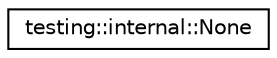 digraph "Graphical Class Hierarchy"
{
 // INTERACTIVE_SVG=YES
 // LATEX_PDF_SIZE
  edge [fontname="Helvetica",fontsize="10",labelfontname="Helvetica",labelfontsize="10"];
  node [fontname="Helvetica",fontsize="10",shape=record];
  rankdir="LR";
  Node0 [label="testing::internal::None",height=0.2,width=0.4,color="black", fillcolor="white", style="filled",URL="$de/dee/structtesting_1_1internal_1_1_none.html",tooltip=" "];
}
